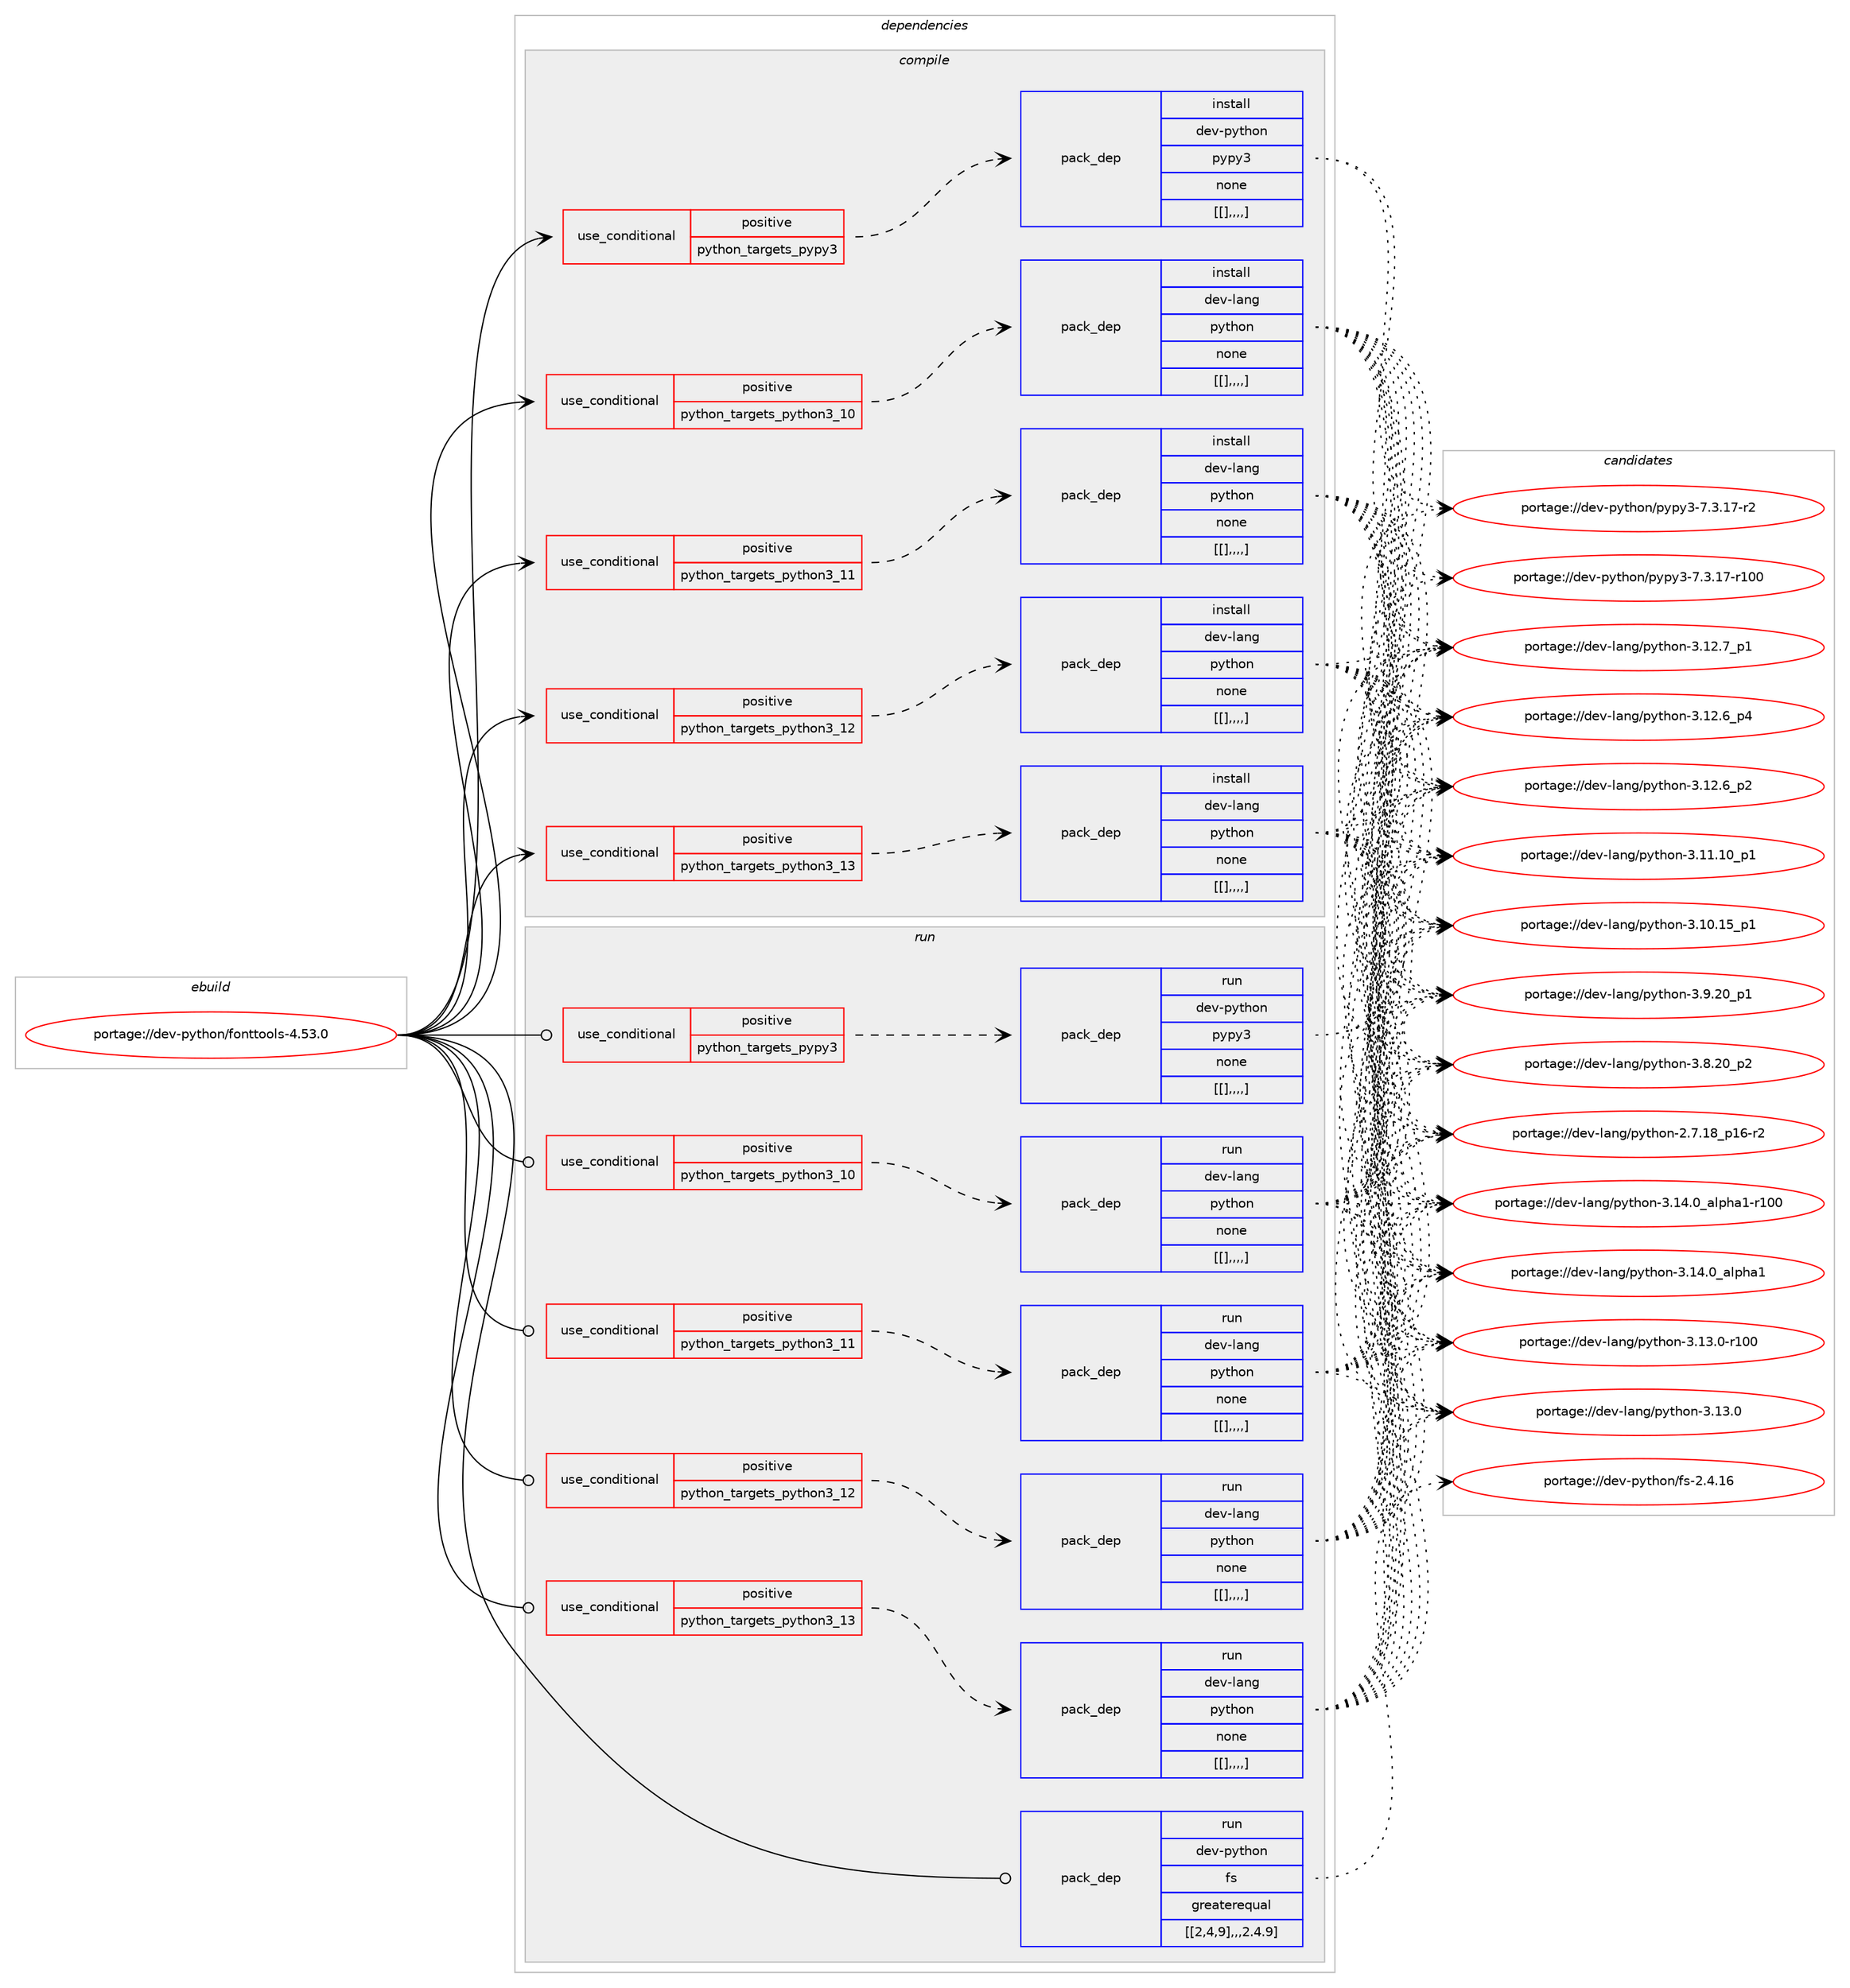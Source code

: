 digraph prolog {

# *************
# Graph options
# *************

newrank=true;
concentrate=true;
compound=true;
graph [rankdir=LR,fontname=Helvetica,fontsize=10,ranksep=1.5];#, ranksep=2.5, nodesep=0.2];
edge  [arrowhead=vee];
node  [fontname=Helvetica,fontsize=10];

# **********
# The ebuild
# **********

subgraph cluster_leftcol {
color=gray;
label=<<i>ebuild</i>>;
id [label="portage://dev-python/fonttools-4.53.0", color=red, width=4, href="../dev-python/fonttools-4.53.0.svg"];
}

# ****************
# The dependencies
# ****************

subgraph cluster_midcol {
color=gray;
label=<<i>dependencies</i>>;
subgraph cluster_compile {
fillcolor="#eeeeee";
style=filled;
label=<<i>compile</i>>;
subgraph cond35148 {
dependency152365 [label=<<TABLE BORDER="0" CELLBORDER="1" CELLSPACING="0" CELLPADDING="4"><TR><TD ROWSPAN="3" CELLPADDING="10">use_conditional</TD></TR><TR><TD>positive</TD></TR><TR><TD>python_targets_pypy3</TD></TR></TABLE>>, shape=none, color=red];
subgraph pack115886 {
dependency152371 [label=<<TABLE BORDER="0" CELLBORDER="1" CELLSPACING="0" CELLPADDING="4" WIDTH="220"><TR><TD ROWSPAN="6" CELLPADDING="30">pack_dep</TD></TR><TR><TD WIDTH="110">install</TD></TR><TR><TD>dev-python</TD></TR><TR><TD>pypy3</TD></TR><TR><TD>none</TD></TR><TR><TD>[[],,,,]</TD></TR></TABLE>>, shape=none, color=blue];
}
dependency152365:e -> dependency152371:w [weight=20,style="dashed",arrowhead="vee"];
}
id:e -> dependency152365:w [weight=20,style="solid",arrowhead="vee"];
subgraph cond35160 {
dependency152375 [label=<<TABLE BORDER="0" CELLBORDER="1" CELLSPACING="0" CELLPADDING="4"><TR><TD ROWSPAN="3" CELLPADDING="10">use_conditional</TD></TR><TR><TD>positive</TD></TR><TR><TD>python_targets_python3_10</TD></TR></TABLE>>, shape=none, color=red];
subgraph pack115892 {
dependency152380 [label=<<TABLE BORDER="0" CELLBORDER="1" CELLSPACING="0" CELLPADDING="4" WIDTH="220"><TR><TD ROWSPAN="6" CELLPADDING="30">pack_dep</TD></TR><TR><TD WIDTH="110">install</TD></TR><TR><TD>dev-lang</TD></TR><TR><TD>python</TD></TR><TR><TD>none</TD></TR><TR><TD>[[],,,,]</TD></TR></TABLE>>, shape=none, color=blue];
}
dependency152375:e -> dependency152380:w [weight=20,style="dashed",arrowhead="vee"];
}
id:e -> dependency152375:w [weight=20,style="solid",arrowhead="vee"];
subgraph cond35162 {
dependency152386 [label=<<TABLE BORDER="0" CELLBORDER="1" CELLSPACING="0" CELLPADDING="4"><TR><TD ROWSPAN="3" CELLPADDING="10">use_conditional</TD></TR><TR><TD>positive</TD></TR><TR><TD>python_targets_python3_11</TD></TR></TABLE>>, shape=none, color=red];
subgraph pack115905 {
dependency152399 [label=<<TABLE BORDER="0" CELLBORDER="1" CELLSPACING="0" CELLPADDING="4" WIDTH="220"><TR><TD ROWSPAN="6" CELLPADDING="30">pack_dep</TD></TR><TR><TD WIDTH="110">install</TD></TR><TR><TD>dev-lang</TD></TR><TR><TD>python</TD></TR><TR><TD>none</TD></TR><TR><TD>[[],,,,]</TD></TR></TABLE>>, shape=none, color=blue];
}
dependency152386:e -> dependency152399:w [weight=20,style="dashed",arrowhead="vee"];
}
id:e -> dependency152386:w [weight=20,style="solid",arrowhead="vee"];
subgraph cond35175 {
dependency152415 [label=<<TABLE BORDER="0" CELLBORDER="1" CELLSPACING="0" CELLPADDING="4"><TR><TD ROWSPAN="3" CELLPADDING="10">use_conditional</TD></TR><TR><TD>positive</TD></TR><TR><TD>python_targets_python3_12</TD></TR></TABLE>>, shape=none, color=red];
subgraph pack115914 {
dependency152442 [label=<<TABLE BORDER="0" CELLBORDER="1" CELLSPACING="0" CELLPADDING="4" WIDTH="220"><TR><TD ROWSPAN="6" CELLPADDING="30">pack_dep</TD></TR><TR><TD WIDTH="110">install</TD></TR><TR><TD>dev-lang</TD></TR><TR><TD>python</TD></TR><TR><TD>none</TD></TR><TR><TD>[[],,,,]</TD></TR></TABLE>>, shape=none, color=blue];
}
dependency152415:e -> dependency152442:w [weight=20,style="dashed",arrowhead="vee"];
}
id:e -> dependency152415:w [weight=20,style="solid",arrowhead="vee"];
subgraph cond35196 {
dependency152451 [label=<<TABLE BORDER="0" CELLBORDER="1" CELLSPACING="0" CELLPADDING="4"><TR><TD ROWSPAN="3" CELLPADDING="10">use_conditional</TD></TR><TR><TD>positive</TD></TR><TR><TD>python_targets_python3_13</TD></TR></TABLE>>, shape=none, color=red];
subgraph pack115940 {
dependency152478 [label=<<TABLE BORDER="0" CELLBORDER="1" CELLSPACING="0" CELLPADDING="4" WIDTH="220"><TR><TD ROWSPAN="6" CELLPADDING="30">pack_dep</TD></TR><TR><TD WIDTH="110">install</TD></TR><TR><TD>dev-lang</TD></TR><TR><TD>python</TD></TR><TR><TD>none</TD></TR><TR><TD>[[],,,,]</TD></TR></TABLE>>, shape=none, color=blue];
}
dependency152451:e -> dependency152478:w [weight=20,style="dashed",arrowhead="vee"];
}
id:e -> dependency152451:w [weight=20,style="solid",arrowhead="vee"];
}
subgraph cluster_compileandrun {
fillcolor="#eeeeee";
style=filled;
label=<<i>compile and run</i>>;
}
subgraph cluster_run {
fillcolor="#eeeeee";
style=filled;
label=<<i>run</i>>;
subgraph cond35213 {
dependency152503 [label=<<TABLE BORDER="0" CELLBORDER="1" CELLSPACING="0" CELLPADDING="4"><TR><TD ROWSPAN="3" CELLPADDING="10">use_conditional</TD></TR><TR><TD>positive</TD></TR><TR><TD>python_targets_pypy3</TD></TR></TABLE>>, shape=none, color=red];
subgraph pack115964 {
dependency152516 [label=<<TABLE BORDER="0" CELLBORDER="1" CELLSPACING="0" CELLPADDING="4" WIDTH="220"><TR><TD ROWSPAN="6" CELLPADDING="30">pack_dep</TD></TR><TR><TD WIDTH="110">run</TD></TR><TR><TD>dev-python</TD></TR><TR><TD>pypy3</TD></TR><TR><TD>none</TD></TR><TR><TD>[[],,,,]</TD></TR></TABLE>>, shape=none, color=blue];
}
dependency152503:e -> dependency152516:w [weight=20,style="dashed",arrowhead="vee"];
}
id:e -> dependency152503:w [weight=20,style="solid",arrowhead="odot"];
subgraph cond35232 {
dependency152521 [label=<<TABLE BORDER="0" CELLBORDER="1" CELLSPACING="0" CELLPADDING="4"><TR><TD ROWSPAN="3" CELLPADDING="10">use_conditional</TD></TR><TR><TD>positive</TD></TR><TR><TD>python_targets_python3_10</TD></TR></TABLE>>, shape=none, color=red];
subgraph pack115970 {
dependency152527 [label=<<TABLE BORDER="0" CELLBORDER="1" CELLSPACING="0" CELLPADDING="4" WIDTH="220"><TR><TD ROWSPAN="6" CELLPADDING="30">pack_dep</TD></TR><TR><TD WIDTH="110">run</TD></TR><TR><TD>dev-lang</TD></TR><TR><TD>python</TD></TR><TR><TD>none</TD></TR><TR><TD>[[],,,,]</TD></TR></TABLE>>, shape=none, color=blue];
}
dependency152521:e -> dependency152527:w [weight=20,style="dashed",arrowhead="vee"];
}
id:e -> dependency152521:w [weight=20,style="solid",arrowhead="odot"];
subgraph cond35242 {
dependency152544 [label=<<TABLE BORDER="0" CELLBORDER="1" CELLSPACING="0" CELLPADDING="4"><TR><TD ROWSPAN="3" CELLPADDING="10">use_conditional</TD></TR><TR><TD>positive</TD></TR><TR><TD>python_targets_python3_11</TD></TR></TABLE>>, shape=none, color=red];
subgraph pack116000 {
dependency152638 [label=<<TABLE BORDER="0" CELLBORDER="1" CELLSPACING="0" CELLPADDING="4" WIDTH="220"><TR><TD ROWSPAN="6" CELLPADDING="30">pack_dep</TD></TR><TR><TD WIDTH="110">run</TD></TR><TR><TD>dev-lang</TD></TR><TR><TD>python</TD></TR><TR><TD>none</TD></TR><TR><TD>[[],,,,]</TD></TR></TABLE>>, shape=none, color=blue];
}
dependency152544:e -> dependency152638:w [weight=20,style="dashed",arrowhead="vee"];
}
id:e -> dependency152544:w [weight=20,style="solid",arrowhead="odot"];
subgraph cond35304 {
dependency152667 [label=<<TABLE BORDER="0" CELLBORDER="1" CELLSPACING="0" CELLPADDING="4"><TR><TD ROWSPAN="3" CELLPADDING="10">use_conditional</TD></TR><TR><TD>positive</TD></TR><TR><TD>python_targets_python3_12</TD></TR></TABLE>>, shape=none, color=red];
subgraph pack116050 {
dependency152672 [label=<<TABLE BORDER="0" CELLBORDER="1" CELLSPACING="0" CELLPADDING="4" WIDTH="220"><TR><TD ROWSPAN="6" CELLPADDING="30">pack_dep</TD></TR><TR><TD WIDTH="110">run</TD></TR><TR><TD>dev-lang</TD></TR><TR><TD>python</TD></TR><TR><TD>none</TD></TR><TR><TD>[[],,,,]</TD></TR></TABLE>>, shape=none, color=blue];
}
dependency152667:e -> dependency152672:w [weight=20,style="dashed",arrowhead="vee"];
}
id:e -> dependency152667:w [weight=20,style="solid",arrowhead="odot"];
subgraph cond35315 {
dependency152690 [label=<<TABLE BORDER="0" CELLBORDER="1" CELLSPACING="0" CELLPADDING="4"><TR><TD ROWSPAN="3" CELLPADDING="10">use_conditional</TD></TR><TR><TD>positive</TD></TR><TR><TD>python_targets_python3_13</TD></TR></TABLE>>, shape=none, color=red];
subgraph pack116056 {
dependency152696 [label=<<TABLE BORDER="0" CELLBORDER="1" CELLSPACING="0" CELLPADDING="4" WIDTH="220"><TR><TD ROWSPAN="6" CELLPADDING="30">pack_dep</TD></TR><TR><TD WIDTH="110">run</TD></TR><TR><TD>dev-lang</TD></TR><TR><TD>python</TD></TR><TR><TD>none</TD></TR><TR><TD>[[],,,,]</TD></TR></TABLE>>, shape=none, color=blue];
}
dependency152690:e -> dependency152696:w [weight=20,style="dashed",arrowhead="vee"];
}
id:e -> dependency152690:w [weight=20,style="solid",arrowhead="odot"];
subgraph pack116078 {
dependency152761 [label=<<TABLE BORDER="0" CELLBORDER="1" CELLSPACING="0" CELLPADDING="4" WIDTH="220"><TR><TD ROWSPAN="6" CELLPADDING="30">pack_dep</TD></TR><TR><TD WIDTH="110">run</TD></TR><TR><TD>dev-python</TD></TR><TR><TD>fs</TD></TR><TR><TD>greaterequal</TD></TR><TR><TD>[[2,4,9],,,2.4.9]</TD></TR></TABLE>>, shape=none, color=blue];
}
id:e -> dependency152761:w [weight=20,style="solid",arrowhead="odot"];
}
}

# **************
# The candidates
# **************

subgraph cluster_choices {
rank=same;
color=gray;
label=<<i>candidates</i>>;

subgraph choice115945 {
color=black;
nodesep=1;
choice100101118451121211161041111104711212111212151455546514649554511450 [label="portage://dev-python/pypy3-7.3.17-r2", color=red, width=4,href="../dev-python/pypy3-7.3.17-r2.svg"];
choice1001011184511212111610411111047112121112121514555465146495545114494848 [label="portage://dev-python/pypy3-7.3.17-r100", color=red, width=4,href="../dev-python/pypy3-7.3.17-r100.svg"];
dependency152371:e -> choice100101118451121211161041111104711212111212151455546514649554511450:w [style=dotted,weight="100"];
dependency152371:e -> choice1001011184511212111610411111047112121112121514555465146495545114494848:w [style=dotted,weight="100"];
}
subgraph choice115946 {
color=black;
nodesep=1;
choice100101118451089711010347112121116104111110455146495246489597108112104974945114494848 [label="portage://dev-lang/python-3.14.0_alpha1-r100", color=red, width=4,href="../dev-lang/python-3.14.0_alpha1-r100.svg"];
choice1001011184510897110103471121211161041111104551464952464895971081121049749 [label="portage://dev-lang/python-3.14.0_alpha1", color=red, width=4,href="../dev-lang/python-3.14.0_alpha1.svg"];
choice1001011184510897110103471121211161041111104551464951464845114494848 [label="portage://dev-lang/python-3.13.0-r100", color=red, width=4,href="../dev-lang/python-3.13.0-r100.svg"];
choice10010111845108971101034711212111610411111045514649514648 [label="portage://dev-lang/python-3.13.0", color=red, width=4,href="../dev-lang/python-3.13.0.svg"];
choice100101118451089711010347112121116104111110455146495046559511249 [label="portage://dev-lang/python-3.12.7_p1", color=red, width=4,href="../dev-lang/python-3.12.7_p1.svg"];
choice100101118451089711010347112121116104111110455146495046549511252 [label="portage://dev-lang/python-3.12.6_p4", color=red, width=4,href="../dev-lang/python-3.12.6_p4.svg"];
choice100101118451089711010347112121116104111110455146495046549511250 [label="portage://dev-lang/python-3.12.6_p2", color=red, width=4,href="../dev-lang/python-3.12.6_p2.svg"];
choice10010111845108971101034711212111610411111045514649494649489511249 [label="portage://dev-lang/python-3.11.10_p1", color=red, width=4,href="../dev-lang/python-3.11.10_p1.svg"];
choice10010111845108971101034711212111610411111045514649484649539511249 [label="portage://dev-lang/python-3.10.15_p1", color=red, width=4,href="../dev-lang/python-3.10.15_p1.svg"];
choice100101118451089711010347112121116104111110455146574650489511249 [label="portage://dev-lang/python-3.9.20_p1", color=red, width=4,href="../dev-lang/python-3.9.20_p1.svg"];
choice100101118451089711010347112121116104111110455146564650489511250 [label="portage://dev-lang/python-3.8.20_p2", color=red, width=4,href="../dev-lang/python-3.8.20_p2.svg"];
choice100101118451089711010347112121116104111110455046554649569511249544511450 [label="portage://dev-lang/python-2.7.18_p16-r2", color=red, width=4,href="../dev-lang/python-2.7.18_p16-r2.svg"];
dependency152380:e -> choice100101118451089711010347112121116104111110455146495246489597108112104974945114494848:w [style=dotted,weight="100"];
dependency152380:e -> choice1001011184510897110103471121211161041111104551464952464895971081121049749:w [style=dotted,weight="100"];
dependency152380:e -> choice1001011184510897110103471121211161041111104551464951464845114494848:w [style=dotted,weight="100"];
dependency152380:e -> choice10010111845108971101034711212111610411111045514649514648:w [style=dotted,weight="100"];
dependency152380:e -> choice100101118451089711010347112121116104111110455146495046559511249:w [style=dotted,weight="100"];
dependency152380:e -> choice100101118451089711010347112121116104111110455146495046549511252:w [style=dotted,weight="100"];
dependency152380:e -> choice100101118451089711010347112121116104111110455146495046549511250:w [style=dotted,weight="100"];
dependency152380:e -> choice10010111845108971101034711212111610411111045514649494649489511249:w [style=dotted,weight="100"];
dependency152380:e -> choice10010111845108971101034711212111610411111045514649484649539511249:w [style=dotted,weight="100"];
dependency152380:e -> choice100101118451089711010347112121116104111110455146574650489511249:w [style=dotted,weight="100"];
dependency152380:e -> choice100101118451089711010347112121116104111110455146564650489511250:w [style=dotted,weight="100"];
dependency152380:e -> choice100101118451089711010347112121116104111110455046554649569511249544511450:w [style=dotted,weight="100"];
}
subgraph choice115982 {
color=black;
nodesep=1;
choice100101118451089711010347112121116104111110455146495246489597108112104974945114494848 [label="portage://dev-lang/python-3.14.0_alpha1-r100", color=red, width=4,href="../dev-lang/python-3.14.0_alpha1-r100.svg"];
choice1001011184510897110103471121211161041111104551464952464895971081121049749 [label="portage://dev-lang/python-3.14.0_alpha1", color=red, width=4,href="../dev-lang/python-3.14.0_alpha1.svg"];
choice1001011184510897110103471121211161041111104551464951464845114494848 [label="portage://dev-lang/python-3.13.0-r100", color=red, width=4,href="../dev-lang/python-3.13.0-r100.svg"];
choice10010111845108971101034711212111610411111045514649514648 [label="portage://dev-lang/python-3.13.0", color=red, width=4,href="../dev-lang/python-3.13.0.svg"];
choice100101118451089711010347112121116104111110455146495046559511249 [label="portage://dev-lang/python-3.12.7_p1", color=red, width=4,href="../dev-lang/python-3.12.7_p1.svg"];
choice100101118451089711010347112121116104111110455146495046549511252 [label="portage://dev-lang/python-3.12.6_p4", color=red, width=4,href="../dev-lang/python-3.12.6_p4.svg"];
choice100101118451089711010347112121116104111110455146495046549511250 [label="portage://dev-lang/python-3.12.6_p2", color=red, width=4,href="../dev-lang/python-3.12.6_p2.svg"];
choice10010111845108971101034711212111610411111045514649494649489511249 [label="portage://dev-lang/python-3.11.10_p1", color=red, width=4,href="../dev-lang/python-3.11.10_p1.svg"];
choice10010111845108971101034711212111610411111045514649484649539511249 [label="portage://dev-lang/python-3.10.15_p1", color=red, width=4,href="../dev-lang/python-3.10.15_p1.svg"];
choice100101118451089711010347112121116104111110455146574650489511249 [label="portage://dev-lang/python-3.9.20_p1", color=red, width=4,href="../dev-lang/python-3.9.20_p1.svg"];
choice100101118451089711010347112121116104111110455146564650489511250 [label="portage://dev-lang/python-3.8.20_p2", color=red, width=4,href="../dev-lang/python-3.8.20_p2.svg"];
choice100101118451089711010347112121116104111110455046554649569511249544511450 [label="portage://dev-lang/python-2.7.18_p16-r2", color=red, width=4,href="../dev-lang/python-2.7.18_p16-r2.svg"];
dependency152399:e -> choice100101118451089711010347112121116104111110455146495246489597108112104974945114494848:w [style=dotted,weight="100"];
dependency152399:e -> choice1001011184510897110103471121211161041111104551464952464895971081121049749:w [style=dotted,weight="100"];
dependency152399:e -> choice1001011184510897110103471121211161041111104551464951464845114494848:w [style=dotted,weight="100"];
dependency152399:e -> choice10010111845108971101034711212111610411111045514649514648:w [style=dotted,weight="100"];
dependency152399:e -> choice100101118451089711010347112121116104111110455146495046559511249:w [style=dotted,weight="100"];
dependency152399:e -> choice100101118451089711010347112121116104111110455146495046549511252:w [style=dotted,weight="100"];
dependency152399:e -> choice100101118451089711010347112121116104111110455146495046549511250:w [style=dotted,weight="100"];
dependency152399:e -> choice10010111845108971101034711212111610411111045514649494649489511249:w [style=dotted,weight="100"];
dependency152399:e -> choice10010111845108971101034711212111610411111045514649484649539511249:w [style=dotted,weight="100"];
dependency152399:e -> choice100101118451089711010347112121116104111110455146574650489511249:w [style=dotted,weight="100"];
dependency152399:e -> choice100101118451089711010347112121116104111110455146564650489511250:w [style=dotted,weight="100"];
dependency152399:e -> choice100101118451089711010347112121116104111110455046554649569511249544511450:w [style=dotted,weight="100"];
}
subgraph choice115995 {
color=black;
nodesep=1;
choice100101118451089711010347112121116104111110455146495246489597108112104974945114494848 [label="portage://dev-lang/python-3.14.0_alpha1-r100", color=red, width=4,href="../dev-lang/python-3.14.0_alpha1-r100.svg"];
choice1001011184510897110103471121211161041111104551464952464895971081121049749 [label="portage://dev-lang/python-3.14.0_alpha1", color=red, width=4,href="../dev-lang/python-3.14.0_alpha1.svg"];
choice1001011184510897110103471121211161041111104551464951464845114494848 [label="portage://dev-lang/python-3.13.0-r100", color=red, width=4,href="../dev-lang/python-3.13.0-r100.svg"];
choice10010111845108971101034711212111610411111045514649514648 [label="portage://dev-lang/python-3.13.0", color=red, width=4,href="../dev-lang/python-3.13.0.svg"];
choice100101118451089711010347112121116104111110455146495046559511249 [label="portage://dev-lang/python-3.12.7_p1", color=red, width=4,href="../dev-lang/python-3.12.7_p1.svg"];
choice100101118451089711010347112121116104111110455146495046549511252 [label="portage://dev-lang/python-3.12.6_p4", color=red, width=4,href="../dev-lang/python-3.12.6_p4.svg"];
choice100101118451089711010347112121116104111110455146495046549511250 [label="portage://dev-lang/python-3.12.6_p2", color=red, width=4,href="../dev-lang/python-3.12.6_p2.svg"];
choice10010111845108971101034711212111610411111045514649494649489511249 [label="portage://dev-lang/python-3.11.10_p1", color=red, width=4,href="../dev-lang/python-3.11.10_p1.svg"];
choice10010111845108971101034711212111610411111045514649484649539511249 [label="portage://dev-lang/python-3.10.15_p1", color=red, width=4,href="../dev-lang/python-3.10.15_p1.svg"];
choice100101118451089711010347112121116104111110455146574650489511249 [label="portage://dev-lang/python-3.9.20_p1", color=red, width=4,href="../dev-lang/python-3.9.20_p1.svg"];
choice100101118451089711010347112121116104111110455146564650489511250 [label="portage://dev-lang/python-3.8.20_p2", color=red, width=4,href="../dev-lang/python-3.8.20_p2.svg"];
choice100101118451089711010347112121116104111110455046554649569511249544511450 [label="portage://dev-lang/python-2.7.18_p16-r2", color=red, width=4,href="../dev-lang/python-2.7.18_p16-r2.svg"];
dependency152442:e -> choice100101118451089711010347112121116104111110455146495246489597108112104974945114494848:w [style=dotted,weight="100"];
dependency152442:e -> choice1001011184510897110103471121211161041111104551464952464895971081121049749:w [style=dotted,weight="100"];
dependency152442:e -> choice1001011184510897110103471121211161041111104551464951464845114494848:w [style=dotted,weight="100"];
dependency152442:e -> choice10010111845108971101034711212111610411111045514649514648:w [style=dotted,weight="100"];
dependency152442:e -> choice100101118451089711010347112121116104111110455146495046559511249:w [style=dotted,weight="100"];
dependency152442:e -> choice100101118451089711010347112121116104111110455146495046549511252:w [style=dotted,weight="100"];
dependency152442:e -> choice100101118451089711010347112121116104111110455146495046549511250:w [style=dotted,weight="100"];
dependency152442:e -> choice10010111845108971101034711212111610411111045514649494649489511249:w [style=dotted,weight="100"];
dependency152442:e -> choice10010111845108971101034711212111610411111045514649484649539511249:w [style=dotted,weight="100"];
dependency152442:e -> choice100101118451089711010347112121116104111110455146574650489511249:w [style=dotted,weight="100"];
dependency152442:e -> choice100101118451089711010347112121116104111110455146564650489511250:w [style=dotted,weight="100"];
dependency152442:e -> choice100101118451089711010347112121116104111110455046554649569511249544511450:w [style=dotted,weight="100"];
}
subgraph choice116003 {
color=black;
nodesep=1;
choice100101118451089711010347112121116104111110455146495246489597108112104974945114494848 [label="portage://dev-lang/python-3.14.0_alpha1-r100", color=red, width=4,href="../dev-lang/python-3.14.0_alpha1-r100.svg"];
choice1001011184510897110103471121211161041111104551464952464895971081121049749 [label="portage://dev-lang/python-3.14.0_alpha1", color=red, width=4,href="../dev-lang/python-3.14.0_alpha1.svg"];
choice1001011184510897110103471121211161041111104551464951464845114494848 [label="portage://dev-lang/python-3.13.0-r100", color=red, width=4,href="../dev-lang/python-3.13.0-r100.svg"];
choice10010111845108971101034711212111610411111045514649514648 [label="portage://dev-lang/python-3.13.0", color=red, width=4,href="../dev-lang/python-3.13.0.svg"];
choice100101118451089711010347112121116104111110455146495046559511249 [label="portage://dev-lang/python-3.12.7_p1", color=red, width=4,href="../dev-lang/python-3.12.7_p1.svg"];
choice100101118451089711010347112121116104111110455146495046549511252 [label="portage://dev-lang/python-3.12.6_p4", color=red, width=4,href="../dev-lang/python-3.12.6_p4.svg"];
choice100101118451089711010347112121116104111110455146495046549511250 [label="portage://dev-lang/python-3.12.6_p2", color=red, width=4,href="../dev-lang/python-3.12.6_p2.svg"];
choice10010111845108971101034711212111610411111045514649494649489511249 [label="portage://dev-lang/python-3.11.10_p1", color=red, width=4,href="../dev-lang/python-3.11.10_p1.svg"];
choice10010111845108971101034711212111610411111045514649484649539511249 [label="portage://dev-lang/python-3.10.15_p1", color=red, width=4,href="../dev-lang/python-3.10.15_p1.svg"];
choice100101118451089711010347112121116104111110455146574650489511249 [label="portage://dev-lang/python-3.9.20_p1", color=red, width=4,href="../dev-lang/python-3.9.20_p1.svg"];
choice100101118451089711010347112121116104111110455146564650489511250 [label="portage://dev-lang/python-3.8.20_p2", color=red, width=4,href="../dev-lang/python-3.8.20_p2.svg"];
choice100101118451089711010347112121116104111110455046554649569511249544511450 [label="portage://dev-lang/python-2.7.18_p16-r2", color=red, width=4,href="../dev-lang/python-2.7.18_p16-r2.svg"];
dependency152478:e -> choice100101118451089711010347112121116104111110455146495246489597108112104974945114494848:w [style=dotted,weight="100"];
dependency152478:e -> choice1001011184510897110103471121211161041111104551464952464895971081121049749:w [style=dotted,weight="100"];
dependency152478:e -> choice1001011184510897110103471121211161041111104551464951464845114494848:w [style=dotted,weight="100"];
dependency152478:e -> choice10010111845108971101034711212111610411111045514649514648:w [style=dotted,weight="100"];
dependency152478:e -> choice100101118451089711010347112121116104111110455146495046559511249:w [style=dotted,weight="100"];
dependency152478:e -> choice100101118451089711010347112121116104111110455146495046549511252:w [style=dotted,weight="100"];
dependency152478:e -> choice100101118451089711010347112121116104111110455146495046549511250:w [style=dotted,weight="100"];
dependency152478:e -> choice10010111845108971101034711212111610411111045514649494649489511249:w [style=dotted,weight="100"];
dependency152478:e -> choice10010111845108971101034711212111610411111045514649484649539511249:w [style=dotted,weight="100"];
dependency152478:e -> choice100101118451089711010347112121116104111110455146574650489511249:w [style=dotted,weight="100"];
dependency152478:e -> choice100101118451089711010347112121116104111110455146564650489511250:w [style=dotted,weight="100"];
dependency152478:e -> choice100101118451089711010347112121116104111110455046554649569511249544511450:w [style=dotted,weight="100"];
}
subgraph choice116015 {
color=black;
nodesep=1;
choice100101118451121211161041111104711212111212151455546514649554511450 [label="portage://dev-python/pypy3-7.3.17-r2", color=red, width=4,href="../dev-python/pypy3-7.3.17-r2.svg"];
choice1001011184511212111610411111047112121112121514555465146495545114494848 [label="portage://dev-python/pypy3-7.3.17-r100", color=red, width=4,href="../dev-python/pypy3-7.3.17-r100.svg"];
dependency152516:e -> choice100101118451121211161041111104711212111212151455546514649554511450:w [style=dotted,weight="100"];
dependency152516:e -> choice1001011184511212111610411111047112121112121514555465146495545114494848:w [style=dotted,weight="100"];
}
subgraph choice116048 {
color=black;
nodesep=1;
choice100101118451089711010347112121116104111110455146495246489597108112104974945114494848 [label="portage://dev-lang/python-3.14.0_alpha1-r100", color=red, width=4,href="../dev-lang/python-3.14.0_alpha1-r100.svg"];
choice1001011184510897110103471121211161041111104551464952464895971081121049749 [label="portage://dev-lang/python-3.14.0_alpha1", color=red, width=4,href="../dev-lang/python-3.14.0_alpha1.svg"];
choice1001011184510897110103471121211161041111104551464951464845114494848 [label="portage://dev-lang/python-3.13.0-r100", color=red, width=4,href="../dev-lang/python-3.13.0-r100.svg"];
choice10010111845108971101034711212111610411111045514649514648 [label="portage://dev-lang/python-3.13.0", color=red, width=4,href="../dev-lang/python-3.13.0.svg"];
choice100101118451089711010347112121116104111110455146495046559511249 [label="portage://dev-lang/python-3.12.7_p1", color=red, width=4,href="../dev-lang/python-3.12.7_p1.svg"];
choice100101118451089711010347112121116104111110455146495046549511252 [label="portage://dev-lang/python-3.12.6_p4", color=red, width=4,href="../dev-lang/python-3.12.6_p4.svg"];
choice100101118451089711010347112121116104111110455146495046549511250 [label="portage://dev-lang/python-3.12.6_p2", color=red, width=4,href="../dev-lang/python-3.12.6_p2.svg"];
choice10010111845108971101034711212111610411111045514649494649489511249 [label="portage://dev-lang/python-3.11.10_p1", color=red, width=4,href="../dev-lang/python-3.11.10_p1.svg"];
choice10010111845108971101034711212111610411111045514649484649539511249 [label="portage://dev-lang/python-3.10.15_p1", color=red, width=4,href="../dev-lang/python-3.10.15_p1.svg"];
choice100101118451089711010347112121116104111110455146574650489511249 [label="portage://dev-lang/python-3.9.20_p1", color=red, width=4,href="../dev-lang/python-3.9.20_p1.svg"];
choice100101118451089711010347112121116104111110455146564650489511250 [label="portage://dev-lang/python-3.8.20_p2", color=red, width=4,href="../dev-lang/python-3.8.20_p2.svg"];
choice100101118451089711010347112121116104111110455046554649569511249544511450 [label="portage://dev-lang/python-2.7.18_p16-r2", color=red, width=4,href="../dev-lang/python-2.7.18_p16-r2.svg"];
dependency152527:e -> choice100101118451089711010347112121116104111110455146495246489597108112104974945114494848:w [style=dotted,weight="100"];
dependency152527:e -> choice1001011184510897110103471121211161041111104551464952464895971081121049749:w [style=dotted,weight="100"];
dependency152527:e -> choice1001011184510897110103471121211161041111104551464951464845114494848:w [style=dotted,weight="100"];
dependency152527:e -> choice10010111845108971101034711212111610411111045514649514648:w [style=dotted,weight="100"];
dependency152527:e -> choice100101118451089711010347112121116104111110455146495046559511249:w [style=dotted,weight="100"];
dependency152527:e -> choice100101118451089711010347112121116104111110455146495046549511252:w [style=dotted,weight="100"];
dependency152527:e -> choice100101118451089711010347112121116104111110455146495046549511250:w [style=dotted,weight="100"];
dependency152527:e -> choice10010111845108971101034711212111610411111045514649494649489511249:w [style=dotted,weight="100"];
dependency152527:e -> choice10010111845108971101034711212111610411111045514649484649539511249:w [style=dotted,weight="100"];
dependency152527:e -> choice100101118451089711010347112121116104111110455146574650489511249:w [style=dotted,weight="100"];
dependency152527:e -> choice100101118451089711010347112121116104111110455146564650489511250:w [style=dotted,weight="100"];
dependency152527:e -> choice100101118451089711010347112121116104111110455046554649569511249544511450:w [style=dotted,weight="100"];
}
subgraph choice116051 {
color=black;
nodesep=1;
choice100101118451089711010347112121116104111110455146495246489597108112104974945114494848 [label="portage://dev-lang/python-3.14.0_alpha1-r100", color=red, width=4,href="../dev-lang/python-3.14.0_alpha1-r100.svg"];
choice1001011184510897110103471121211161041111104551464952464895971081121049749 [label="portage://dev-lang/python-3.14.0_alpha1", color=red, width=4,href="../dev-lang/python-3.14.0_alpha1.svg"];
choice1001011184510897110103471121211161041111104551464951464845114494848 [label="portage://dev-lang/python-3.13.0-r100", color=red, width=4,href="../dev-lang/python-3.13.0-r100.svg"];
choice10010111845108971101034711212111610411111045514649514648 [label="portage://dev-lang/python-3.13.0", color=red, width=4,href="../dev-lang/python-3.13.0.svg"];
choice100101118451089711010347112121116104111110455146495046559511249 [label="portage://dev-lang/python-3.12.7_p1", color=red, width=4,href="../dev-lang/python-3.12.7_p1.svg"];
choice100101118451089711010347112121116104111110455146495046549511252 [label="portage://dev-lang/python-3.12.6_p4", color=red, width=4,href="../dev-lang/python-3.12.6_p4.svg"];
choice100101118451089711010347112121116104111110455146495046549511250 [label="portage://dev-lang/python-3.12.6_p2", color=red, width=4,href="../dev-lang/python-3.12.6_p2.svg"];
choice10010111845108971101034711212111610411111045514649494649489511249 [label="portage://dev-lang/python-3.11.10_p1", color=red, width=4,href="../dev-lang/python-3.11.10_p1.svg"];
choice10010111845108971101034711212111610411111045514649484649539511249 [label="portage://dev-lang/python-3.10.15_p1", color=red, width=4,href="../dev-lang/python-3.10.15_p1.svg"];
choice100101118451089711010347112121116104111110455146574650489511249 [label="portage://dev-lang/python-3.9.20_p1", color=red, width=4,href="../dev-lang/python-3.9.20_p1.svg"];
choice100101118451089711010347112121116104111110455146564650489511250 [label="portage://dev-lang/python-3.8.20_p2", color=red, width=4,href="../dev-lang/python-3.8.20_p2.svg"];
choice100101118451089711010347112121116104111110455046554649569511249544511450 [label="portage://dev-lang/python-2.7.18_p16-r2", color=red, width=4,href="../dev-lang/python-2.7.18_p16-r2.svg"];
dependency152638:e -> choice100101118451089711010347112121116104111110455146495246489597108112104974945114494848:w [style=dotted,weight="100"];
dependency152638:e -> choice1001011184510897110103471121211161041111104551464952464895971081121049749:w [style=dotted,weight="100"];
dependency152638:e -> choice1001011184510897110103471121211161041111104551464951464845114494848:w [style=dotted,weight="100"];
dependency152638:e -> choice10010111845108971101034711212111610411111045514649514648:w [style=dotted,weight="100"];
dependency152638:e -> choice100101118451089711010347112121116104111110455146495046559511249:w [style=dotted,weight="100"];
dependency152638:e -> choice100101118451089711010347112121116104111110455146495046549511252:w [style=dotted,weight="100"];
dependency152638:e -> choice100101118451089711010347112121116104111110455146495046549511250:w [style=dotted,weight="100"];
dependency152638:e -> choice10010111845108971101034711212111610411111045514649494649489511249:w [style=dotted,weight="100"];
dependency152638:e -> choice10010111845108971101034711212111610411111045514649484649539511249:w [style=dotted,weight="100"];
dependency152638:e -> choice100101118451089711010347112121116104111110455146574650489511249:w [style=dotted,weight="100"];
dependency152638:e -> choice100101118451089711010347112121116104111110455146564650489511250:w [style=dotted,weight="100"];
dependency152638:e -> choice100101118451089711010347112121116104111110455046554649569511249544511450:w [style=dotted,weight="100"];
}
subgraph choice116081 {
color=black;
nodesep=1;
choice100101118451089711010347112121116104111110455146495246489597108112104974945114494848 [label="portage://dev-lang/python-3.14.0_alpha1-r100", color=red, width=4,href="../dev-lang/python-3.14.0_alpha1-r100.svg"];
choice1001011184510897110103471121211161041111104551464952464895971081121049749 [label="portage://dev-lang/python-3.14.0_alpha1", color=red, width=4,href="../dev-lang/python-3.14.0_alpha1.svg"];
choice1001011184510897110103471121211161041111104551464951464845114494848 [label="portage://dev-lang/python-3.13.0-r100", color=red, width=4,href="../dev-lang/python-3.13.0-r100.svg"];
choice10010111845108971101034711212111610411111045514649514648 [label="portage://dev-lang/python-3.13.0", color=red, width=4,href="../dev-lang/python-3.13.0.svg"];
choice100101118451089711010347112121116104111110455146495046559511249 [label="portage://dev-lang/python-3.12.7_p1", color=red, width=4,href="../dev-lang/python-3.12.7_p1.svg"];
choice100101118451089711010347112121116104111110455146495046549511252 [label="portage://dev-lang/python-3.12.6_p4", color=red, width=4,href="../dev-lang/python-3.12.6_p4.svg"];
choice100101118451089711010347112121116104111110455146495046549511250 [label="portage://dev-lang/python-3.12.6_p2", color=red, width=4,href="../dev-lang/python-3.12.6_p2.svg"];
choice10010111845108971101034711212111610411111045514649494649489511249 [label="portage://dev-lang/python-3.11.10_p1", color=red, width=4,href="../dev-lang/python-3.11.10_p1.svg"];
choice10010111845108971101034711212111610411111045514649484649539511249 [label="portage://dev-lang/python-3.10.15_p1", color=red, width=4,href="../dev-lang/python-3.10.15_p1.svg"];
choice100101118451089711010347112121116104111110455146574650489511249 [label="portage://dev-lang/python-3.9.20_p1", color=red, width=4,href="../dev-lang/python-3.9.20_p1.svg"];
choice100101118451089711010347112121116104111110455146564650489511250 [label="portage://dev-lang/python-3.8.20_p2", color=red, width=4,href="../dev-lang/python-3.8.20_p2.svg"];
choice100101118451089711010347112121116104111110455046554649569511249544511450 [label="portage://dev-lang/python-2.7.18_p16-r2", color=red, width=4,href="../dev-lang/python-2.7.18_p16-r2.svg"];
dependency152672:e -> choice100101118451089711010347112121116104111110455146495246489597108112104974945114494848:w [style=dotted,weight="100"];
dependency152672:e -> choice1001011184510897110103471121211161041111104551464952464895971081121049749:w [style=dotted,weight="100"];
dependency152672:e -> choice1001011184510897110103471121211161041111104551464951464845114494848:w [style=dotted,weight="100"];
dependency152672:e -> choice10010111845108971101034711212111610411111045514649514648:w [style=dotted,weight="100"];
dependency152672:e -> choice100101118451089711010347112121116104111110455146495046559511249:w [style=dotted,weight="100"];
dependency152672:e -> choice100101118451089711010347112121116104111110455146495046549511252:w [style=dotted,weight="100"];
dependency152672:e -> choice100101118451089711010347112121116104111110455146495046549511250:w [style=dotted,weight="100"];
dependency152672:e -> choice10010111845108971101034711212111610411111045514649494649489511249:w [style=dotted,weight="100"];
dependency152672:e -> choice10010111845108971101034711212111610411111045514649484649539511249:w [style=dotted,weight="100"];
dependency152672:e -> choice100101118451089711010347112121116104111110455146574650489511249:w [style=dotted,weight="100"];
dependency152672:e -> choice100101118451089711010347112121116104111110455146564650489511250:w [style=dotted,weight="100"];
dependency152672:e -> choice100101118451089711010347112121116104111110455046554649569511249544511450:w [style=dotted,weight="100"];
}
subgraph choice116087 {
color=black;
nodesep=1;
choice100101118451089711010347112121116104111110455146495246489597108112104974945114494848 [label="portage://dev-lang/python-3.14.0_alpha1-r100", color=red, width=4,href="../dev-lang/python-3.14.0_alpha1-r100.svg"];
choice1001011184510897110103471121211161041111104551464952464895971081121049749 [label="portage://dev-lang/python-3.14.0_alpha1", color=red, width=4,href="../dev-lang/python-3.14.0_alpha1.svg"];
choice1001011184510897110103471121211161041111104551464951464845114494848 [label="portage://dev-lang/python-3.13.0-r100", color=red, width=4,href="../dev-lang/python-3.13.0-r100.svg"];
choice10010111845108971101034711212111610411111045514649514648 [label="portage://dev-lang/python-3.13.0", color=red, width=4,href="../dev-lang/python-3.13.0.svg"];
choice100101118451089711010347112121116104111110455146495046559511249 [label="portage://dev-lang/python-3.12.7_p1", color=red, width=4,href="../dev-lang/python-3.12.7_p1.svg"];
choice100101118451089711010347112121116104111110455146495046549511252 [label="portage://dev-lang/python-3.12.6_p4", color=red, width=4,href="../dev-lang/python-3.12.6_p4.svg"];
choice100101118451089711010347112121116104111110455146495046549511250 [label="portage://dev-lang/python-3.12.6_p2", color=red, width=4,href="../dev-lang/python-3.12.6_p2.svg"];
choice10010111845108971101034711212111610411111045514649494649489511249 [label="portage://dev-lang/python-3.11.10_p1", color=red, width=4,href="../dev-lang/python-3.11.10_p1.svg"];
choice10010111845108971101034711212111610411111045514649484649539511249 [label="portage://dev-lang/python-3.10.15_p1", color=red, width=4,href="../dev-lang/python-3.10.15_p1.svg"];
choice100101118451089711010347112121116104111110455146574650489511249 [label="portage://dev-lang/python-3.9.20_p1", color=red, width=4,href="../dev-lang/python-3.9.20_p1.svg"];
choice100101118451089711010347112121116104111110455146564650489511250 [label="portage://dev-lang/python-3.8.20_p2", color=red, width=4,href="../dev-lang/python-3.8.20_p2.svg"];
choice100101118451089711010347112121116104111110455046554649569511249544511450 [label="portage://dev-lang/python-2.7.18_p16-r2", color=red, width=4,href="../dev-lang/python-2.7.18_p16-r2.svg"];
dependency152696:e -> choice100101118451089711010347112121116104111110455146495246489597108112104974945114494848:w [style=dotted,weight="100"];
dependency152696:e -> choice1001011184510897110103471121211161041111104551464952464895971081121049749:w [style=dotted,weight="100"];
dependency152696:e -> choice1001011184510897110103471121211161041111104551464951464845114494848:w [style=dotted,weight="100"];
dependency152696:e -> choice10010111845108971101034711212111610411111045514649514648:w [style=dotted,weight="100"];
dependency152696:e -> choice100101118451089711010347112121116104111110455146495046559511249:w [style=dotted,weight="100"];
dependency152696:e -> choice100101118451089711010347112121116104111110455146495046549511252:w [style=dotted,weight="100"];
dependency152696:e -> choice100101118451089711010347112121116104111110455146495046549511250:w [style=dotted,weight="100"];
dependency152696:e -> choice10010111845108971101034711212111610411111045514649494649489511249:w [style=dotted,weight="100"];
dependency152696:e -> choice10010111845108971101034711212111610411111045514649484649539511249:w [style=dotted,weight="100"];
dependency152696:e -> choice100101118451089711010347112121116104111110455146574650489511249:w [style=dotted,weight="100"];
dependency152696:e -> choice100101118451089711010347112121116104111110455146564650489511250:w [style=dotted,weight="100"];
dependency152696:e -> choice100101118451089711010347112121116104111110455046554649569511249544511450:w [style=dotted,weight="100"];
}
subgraph choice116106 {
color=black;
nodesep=1;
choice100101118451121211161041111104710211545504652464954 [label="portage://dev-python/fs-2.4.16", color=red, width=4,href="../dev-python/fs-2.4.16.svg"];
dependency152761:e -> choice100101118451121211161041111104710211545504652464954:w [style=dotted,weight="100"];
}
}

}
